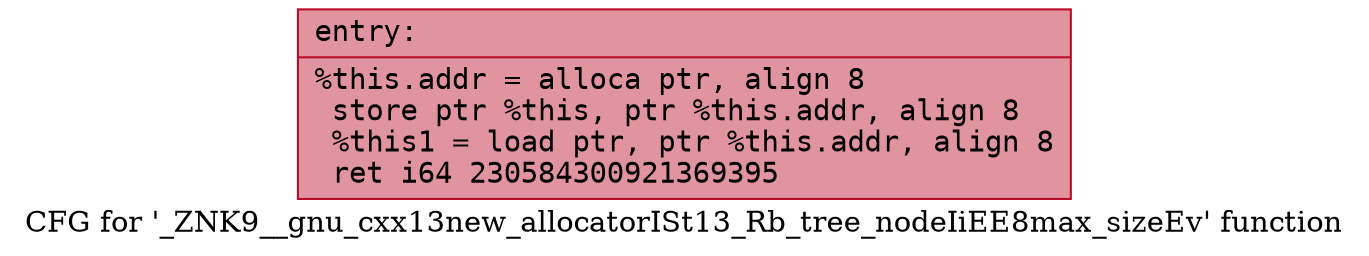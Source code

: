 digraph "CFG for '_ZNK9__gnu_cxx13new_allocatorISt13_Rb_tree_nodeIiEE8max_sizeEv' function" {
	label="CFG for '_ZNK9__gnu_cxx13new_allocatorISt13_Rb_tree_nodeIiEE8max_sizeEv' function";

	Node0x55aea92c7fd0 [shape=record,color="#b70d28ff", style=filled, fillcolor="#b70d2870" fontname="Courier",label="{entry:\l|  %this.addr = alloca ptr, align 8\l  store ptr %this, ptr %this.addr, align 8\l  %this1 = load ptr, ptr %this.addr, align 8\l  ret i64 230584300921369395\l}"];
}
